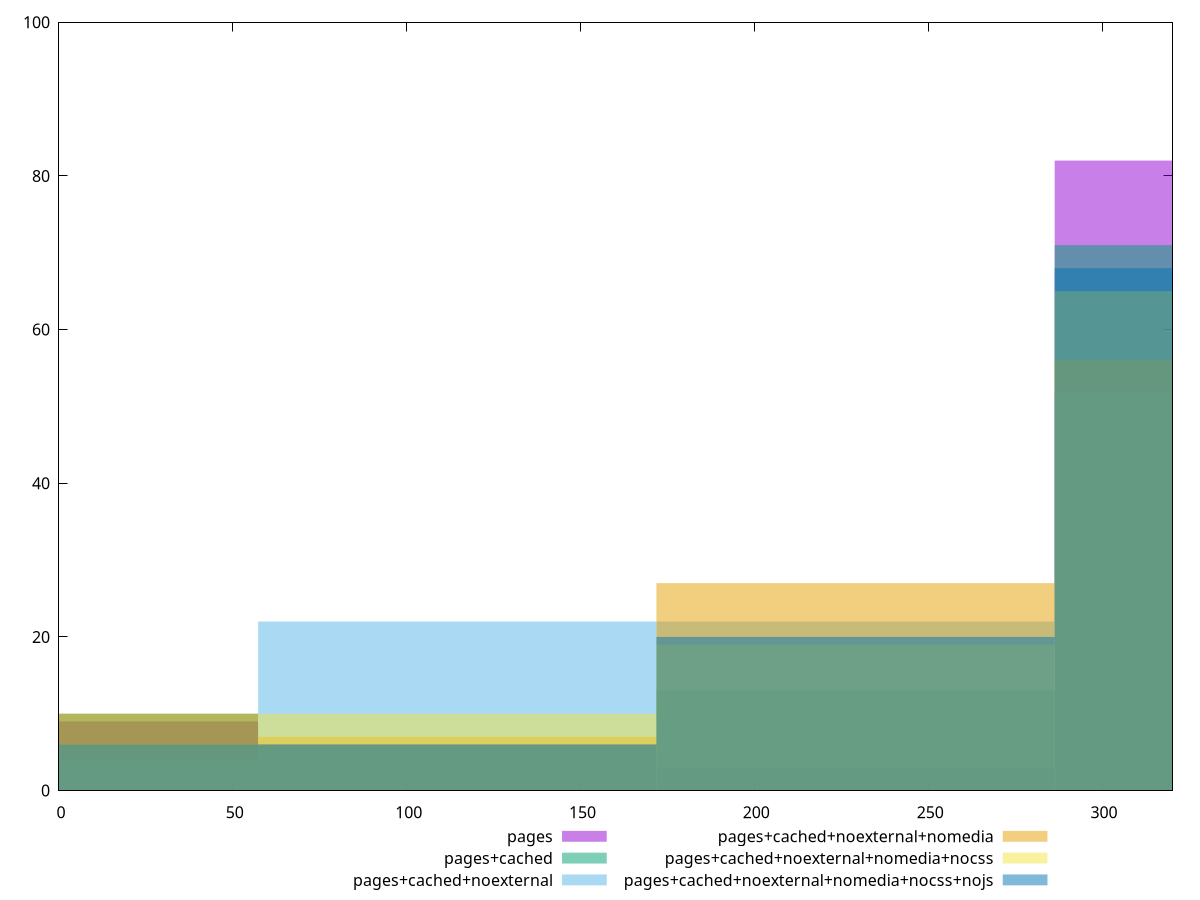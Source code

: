 reset

$pages <<EOF
0 9
343.6473577180879 82
114.54911923936264 6
229.09823847872528 3
EOF

$pagesCached <<EOF
114.54911923936264 6
343.6473577180879 71
0 10
229.09823847872528 13
EOF

$pagesCachedNoexternal <<EOF
343.6473577180879 52
229.09823847872528 22
0 4
114.54911923936264 22
EOF

$pagesCachedNoexternalNomedia <<EOF
229.09823847872528 27
343.6473577180879 56
0 10
114.54911923936264 7
EOF

$pagesCachedNoexternalNomediaNocss <<EOF
343.6473577180879 65
229.09823847872528 19
0 6
114.54911923936264 10
EOF

$pagesCachedNoexternalNomediaNocssNojs <<EOF
343.6473577180879 68
0 6
229.09823847872528 20
114.54911923936264 6
EOF

set key outside below
set boxwidth 114.54911923936264
set xrange [0:320.262]
set yrange [0:100]
set trange [0:100]
set style fill transparent solid 0.5 noborder
set terminal svg size 640, 540 enhanced background rgb 'white'
set output "reprap/uses-rel-preconnect/comparison/histogram/all_raw.svg"

plot $pages title "pages" with boxes, \
     $pagesCached title "pages+cached" with boxes, \
     $pagesCachedNoexternal title "pages+cached+noexternal" with boxes, \
     $pagesCachedNoexternalNomedia title "pages+cached+noexternal+nomedia" with boxes, \
     $pagesCachedNoexternalNomediaNocss title "pages+cached+noexternal+nomedia+nocss" with boxes, \
     $pagesCachedNoexternalNomediaNocssNojs title "pages+cached+noexternal+nomedia+nocss+nojs" with boxes

reset
